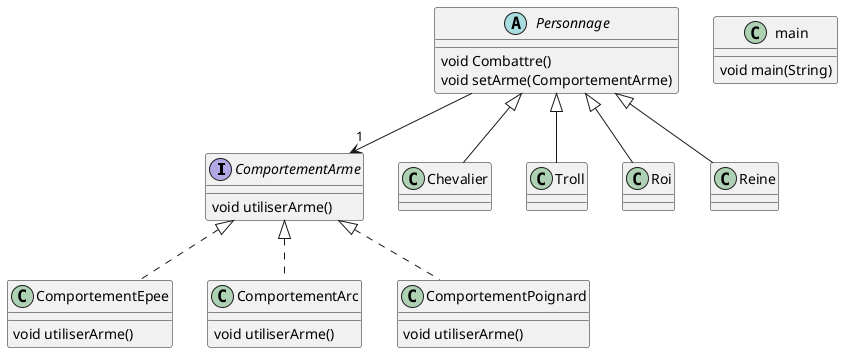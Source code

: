 @startuml

' definitions
' -----------

' package "Comportements"
interface ComportementArme
' end package

' package "ComportementsArme"
class ComportementEpee
class ComportementArc
class ComportementPoignard
' end package

' package "appli"
class main
class Chevalier
class Troll
class Roi
class Reine
abstract Personnage
' end package

' content
' -------

' ComportementEpee:
ComportementArme <|.. ComportementEpee
ComportementEpee : void utiliserArme()

' ComportementArc:
ComportementArme <|.. ComportementArc
ComportementArc : void utiliserArme()

' main:
main : void main(String)

' Troll:
Personnage <|-- Troll

' Roi:
Personnage <|-- Roi

' Reine:
Personnage <|-- Reine

' Personnage:
Personnage --> "1" ComportementArme
Personnage : void Combattre()
Personnage : void setArme(ComportementArme)

' ComportementArme:
ComportementArme : void utiliserArme()

' Chevalier:
Personnage <|-- Chevalier

' ComportementPoignard:
ComportementArme <|.. ComportementPoignard
ComportementPoignard : void utiliserArme()

@enduml
